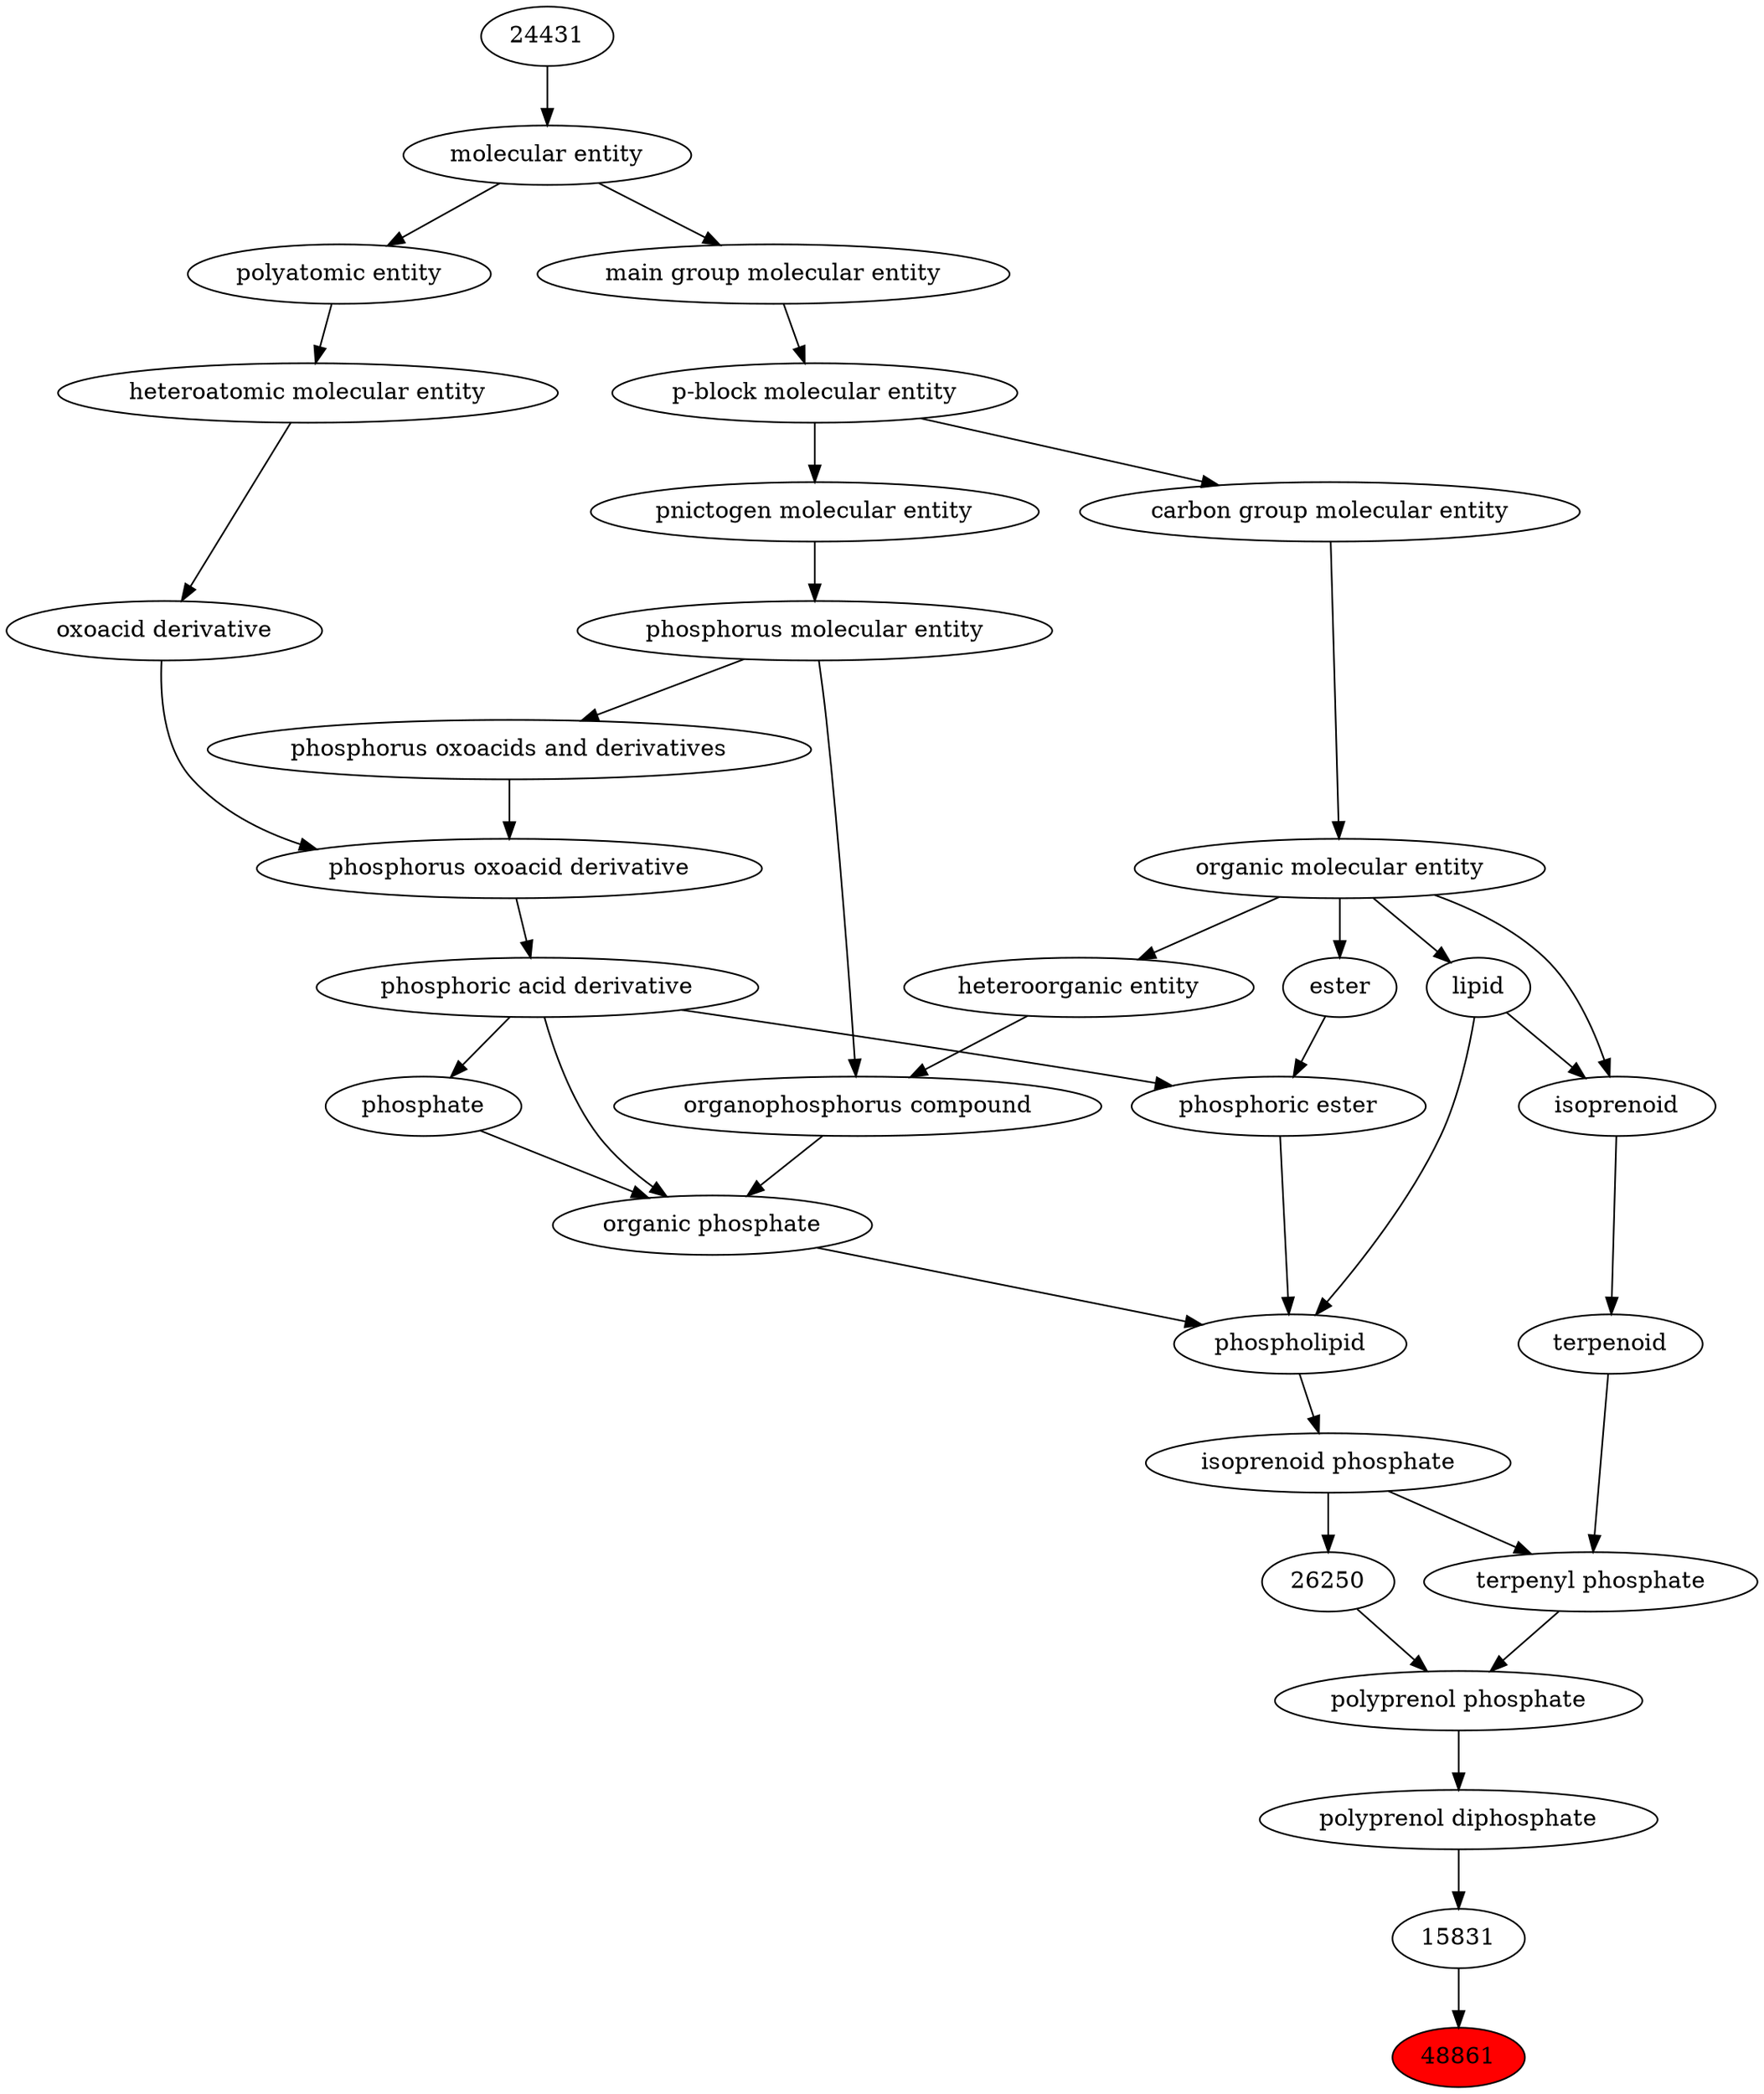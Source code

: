 digraph tree{ 
48861 [label="48861" fillcolor=red style=filled]
15831 -> 48861
15831 [label="15831"]
37531 -> 15831
37531 [label="polyprenol diphosphate"]
16460 -> 37531
16460 [label="polyprenol phosphate"]
26250 -> 16460
26875 -> 16460
26250 [label="26250"]
37841 -> 26250
26875 [label="terpenyl phosphate"]
37841 -> 26875
26873 -> 26875
37841 [label="isoprenoid phosphate"]
16247 -> 37841
26873 [label="terpenoid"]
24913 -> 26873
16247 [label="phospholipid"]
37734 -> 16247
25703 -> 16247
18059 -> 16247
24913 [label="isoprenoid"]
18059 -> 24913
50860 -> 24913
37734 [label="phosphoric ester"]
26079 -> 37734
35701 -> 37734
25703 [label="organic phosphate"]
26079 -> 25703
25710 -> 25703
26020 -> 25703
18059 [label="lipid"]
50860 -> 18059
50860 [label="organic molecular entity"]
33582 -> 50860
26079 [label="phosphoric acid derivative"]
36359 -> 26079
35701 [label="ester"]
50860 -> 35701
25710 [label="organophosphorus compound"]
33285 -> 25710
26082 -> 25710
26020 [label="phosphate"]
26079 -> 26020
33582 [label="carbon group molecular entity"]
33675 -> 33582
36359 [label="phosphorus oxoacid derivative"]
33241 -> 36359
36360 -> 36359
33285 [label="heteroorganic entity"]
50860 -> 33285
26082 [label="phosphorus molecular entity"]
33302 -> 26082
33675 [label="p-block molecular entity"]
33579 -> 33675
33241 [label="oxoacid derivative"]
37577 -> 33241
36360 [label="phosphorus oxoacids and derivatives"]
26082 -> 36360
33302 [label="pnictogen molecular entity"]
33675 -> 33302
33579 [label="main group molecular entity"]
23367 -> 33579
37577 [label="heteroatomic molecular entity"]
36357 -> 37577
23367 [label="molecular entity"]
24431 -> 23367
36357 [label="polyatomic entity"]
23367 -> 36357
24431 [label="24431"]
}